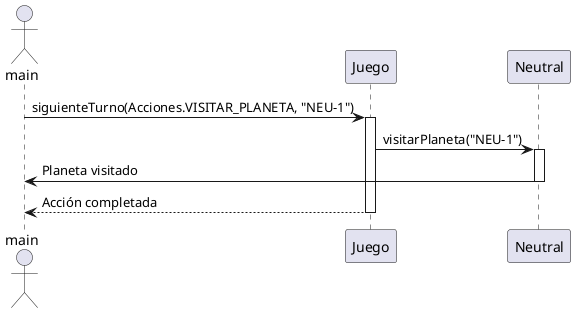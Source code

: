 @startuml
actor main
participant Juego
participant Neutral
main -> Juego: siguienteTurno(Acciones.VISITAR_PLANETA, "NEU-1")
activate Juego
Juego -> Neutral: visitarPlaneta("NEU-1")
activate Neutral
Neutral -> main: Planeta visitado
deactivate Neutral
Juego --> main: Acción completada
deactivate Juego
@enduml
